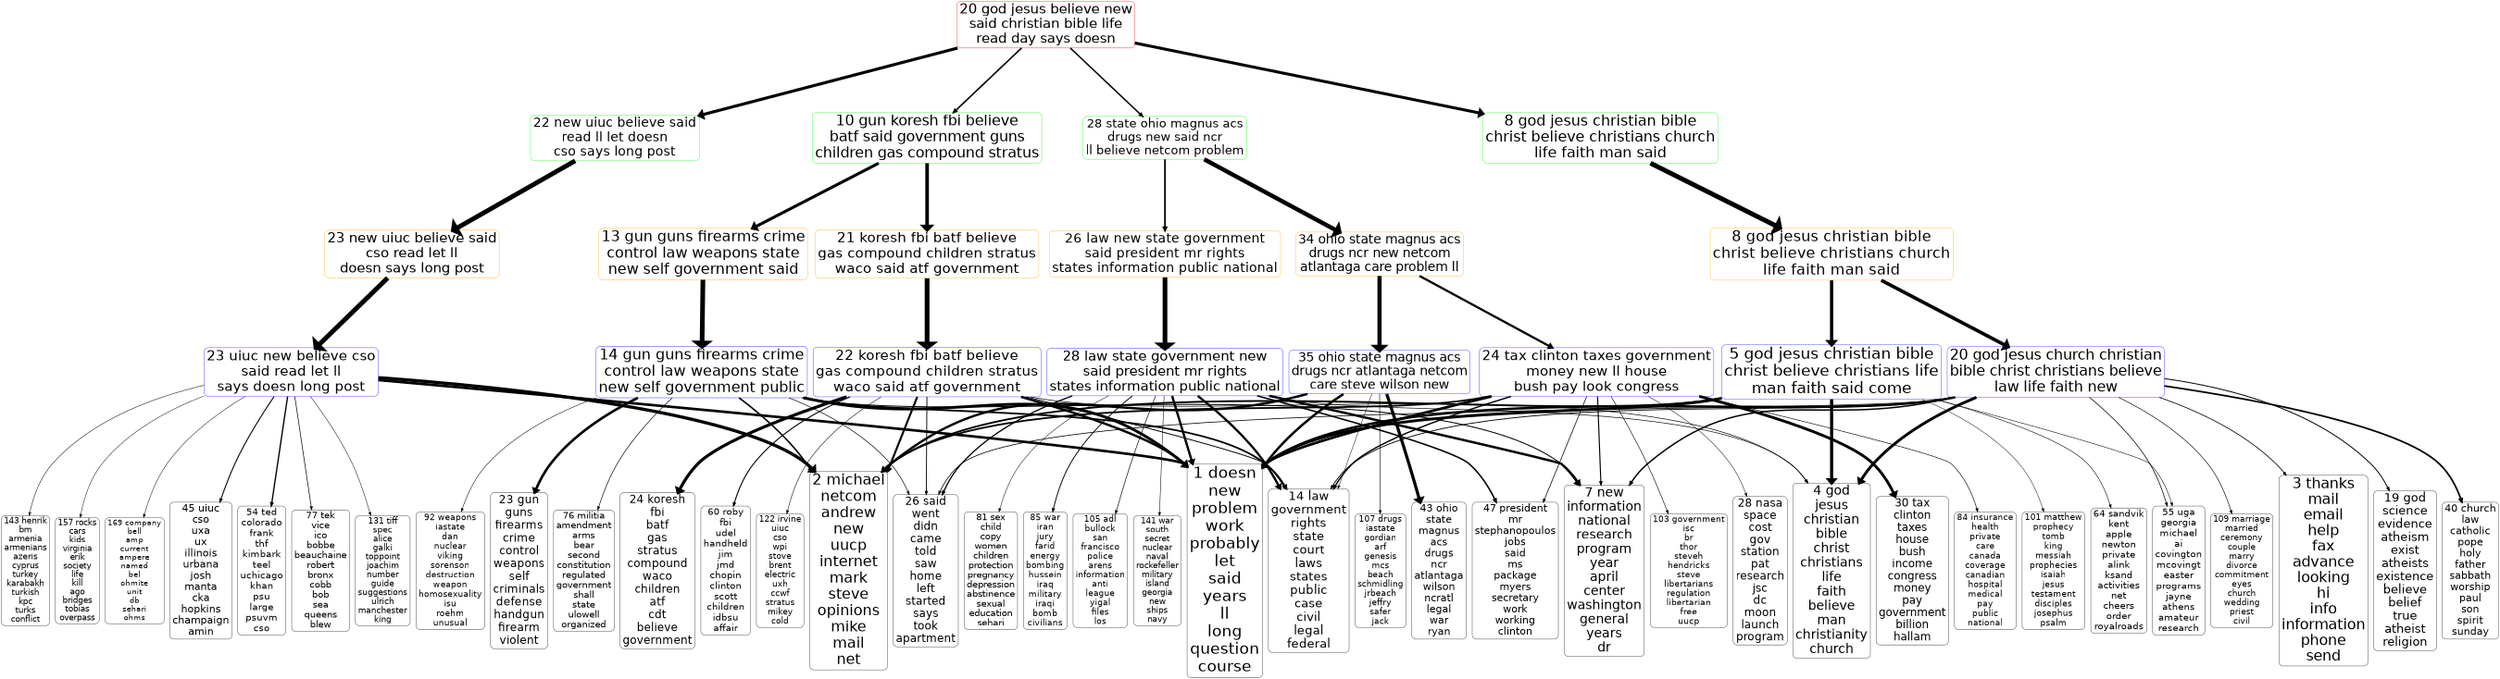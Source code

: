 digraph G {
size="18,18!";ranksep=4; ratio = auto; layers="1:2:3:4:5";
graph [fontname = "helvetica"];node [fontname = "helvetica"];edge [fontname = "helvetica"];ranksep=2.8;
"5_20" [ rank =5,fontsize =42.1973, shape=box, style="rounded", color=red, label="20 god jesus believe new
said christian bible life
read day says doesn"]
"5_20" -> "4_8" [penwidth=9.0971,dir=forward]
"4_8" [rank =6,fontsize =45.8721, shape=box, style="rounded", color=green,label="8 god jesus christian bible
christ believe christians church
life faith man said"]
"5_20" -> "4_10" [penwidth=4.7802,dir=forward]
"4_10" [rank =6,fontsize =45.0721, shape=box, style="rounded", color=green,label="10 gun koresh fbi believe
batf said government guns
children gas compound stratus"]
"5_20" -> "4_22" [penwidth=9.3557,dir=forward]
"4_22" [rank =6,fontsize =41.2823, shape=box, style="rounded", color=green,label="22 new uiuc believe said
read ll let doesn
cso says long post"]
"5_20" -> "4_28" [penwidth=4.4943,dir=forward]
"4_28" [rank =6,fontsize =38.0224, shape=box, style="rounded", color=green,label="28 state ohio magnus acs
drugs new said ncr
ll believe netcom problem"]
"4_8" [ rank =4,fontsize =45.8721, shape=box, style="rounded", color=green, label="8 god jesus christian bible
christ believe christians church
life faith man said"]
"4_8" -> "3_8" [penwidth=14.7841,dir=forward]
"3_8" [rank =5,fontsize =47.2996, shape=box, style="rounded", color=orange,label="8 god jesus christian bible
christ believe christians church
life faith man said"]
"3_8" [ rank =3,fontsize =47.2996, shape=box, style="rounded", color=orange, label="8 god jesus christian bible
christ believe christians church
life faith man said"]
"3_8" -> "2_5" [penwidth=10.2222,dir=forward]
"2_5" [rank =4,fontsize =48.7646, shape=box, style="rounded", color=blue,label="5 god jesus christian bible
christ believe christians life
man faith said come"]
"3_8" -> "2_20" [penwidth=10.8519,dir=forward]
"2_20" [rank =4,fontsize =45.0816, shape=box, style="rounded", color=blue,label="20 god jesus church christian
bible christ christians believe
law life faith new"]
"2_5" [ rank =2,fontsize =48.7646, shape=box, style="rounded", color=blue, label="5 god jesus christian bible
christ believe christians life
man faith said come"]
"2_5" -> "1_1" [penwidth=8.7148,dir=forward]
"1_1" [rank =3,fontsize =50, shape=box, style="rounded", color=black,label="1 doesn
new
problem
work
probably
let
said
years
ll
long
question
course"]
"2_5" -> "1_2" [penwidth=5.5705,dir=forward]
"1_2" [rank =3,fontsize =46.1741, shape=box, style="rounded", color=black,label="2 michael
netcom
andrew
new
uucp
internet
mark
steve
opinions
mike
mail
net"]
"2_5" -> "1_4" [penwidth=9.8213,dir=forward]
"1_4" [rank =3,fontsize =40.756, shape=box, style="rounded", color=black,label="4 god
jesus
christian
bible
christ
christians
life
faith
believe
man
christianity
church"]
"2_5" -> "1_55" [penwidth=1.5769,dir=forward]
"1_55" [rank =3,fontsize =29.6875, shape=box, style="rounded", color=black,label="55 uga
georgia
michael
ai
covington
mcovingt
easter
programs
jayne
athens
amateur
research"]
"2_5" -> "1_64" [penwidth=1.6528,dir=forward]
"1_64" [rank =3,fontsize =28.9778, shape=box, style="rounded", color=black,label="64 sandvik
kent
apple
newton
private
alink
ksand
activities
net
cheers
order
royalroads"]
"2_5" -> "1_101" [penwidth=1.3347,dir=forward]
"1_101" [rank =3,fontsize =26.8644, shape=box, style="rounded", color=black,label="101 matthew
prophecy
tomb
king
messiah
prophecies
isaiah
jesus
testament
disciples
josephus
psalm"]
"2_20" [ rank =2,fontsize =45.0816, shape=box, style="rounded", color=blue, label="20 god jesus church christian
bible christ christians believe
law life faith new"]
"2_20" -> "1_1" [penwidth=7.4565,dir=forward]
"1_1" [rank =3,fontsize =50, shape=box, style="rounded", color=black,label="1 doesn
new
problem
work
probably
let
said
years
ll
long
question
course"]
"2_20" -> "1_3" [penwidth=2.3204,dir=forward]
"1_3" [rank =3,fontsize =44.9965, shape=box, style="rounded", color=black,label="3 thanks
mail
email
help
fax
advance
looking
hi
info
information
phone
send"]
"2_20" -> "1_4" [penwidth=8.8584,dir=forward]
"1_4" [rank =3,fontsize =40.756, shape=box, style="rounded", color=black,label="4 god
jesus
christian
bible
christ
christians
life
faith
believe
man
christianity
church"]
"2_20" -> "1_7" [penwidth=4.4242,dir=forward]
"1_7" [rank =3,fontsize =40.4508, shape=box, style="rounded", color=black,label="7 new
information
national
research
program
year
april
center
washington
general
years
dr"]
"2_20" -> "1_14" [penwidth=2.6465,dir=forward]
"1_14" [rank =3,fontsize =38.5467, shape=box, style="rounded", color=black,label="14 law
government
rights
state
court
laws
states
public
case
civil
legal
federal"]
"2_20" -> "1_19" [penwidth=2.8922,dir=forward]
"1_19" [rank =3,fontsize =37.284, shape=box, style="rounded", color=black,label="19 god
science
evidence
atheism
exist
atheists
existence
believe
belief
true
atheist
religion"]
"2_20" -> "1_26" [penwidth=2.2639,dir=forward]
"1_26" [rank =3,fontsize =35.2628, shape=box, style="rounded", color=black,label="26 said
went
didn
came
told
saw
home
left
started
says
took
apartment"]
"2_20" -> "1_40" [penwidth=5.2234,dir=forward]
"1_40" [rank =3,fontsize =32.1842, shape=box, style="rounded", color=black,label="40 church
law
catholic
pope
holy
father
sabbath
worship
paul
son
spirit
sunday"]
"2_20" -> "1_55" [penwidth=2.1614,dir=forward]
"1_55" [rank =3,fontsize =29.6875, shape=box, style="rounded", color=black,label="55 uga
georgia
michael
ai
covington
mcovingt
easter
programs
jayne
athens
amateur
research"]
"2_20" -> "1_109" [penwidth=1.8373,dir=forward]
"1_109" [rank =3,fontsize =26.4759, shape=box, style="rounded", color=black,label="109 marriage
married
ceremony
couple
marry
divorce
commitment
eyes
church
wedding
priest
civil"]
"4_10" [ rank =4,fontsize =45.0721, shape=box, style="rounded", color=green, label="10 gun koresh fbi believe
batf said government guns
children gas compound stratus"]
"4_10" -> "3_13" [penwidth=9.2773,dir=forward]
"3_13" [rank =5,fontsize =45.9571, shape=box, style="rounded", color=orange,label="13 gun guns firearms crime
control law weapons state
new self government said"]
"4_10" -> "3_21" [penwidth=11.2478,dir=forward]
"3_21" [rank =5,fontsize =44.0453, shape=box, style="rounded", color=orange,label="21 koresh fbi batf believe
gas compound children stratus
waco said atf government"]
"3_13" [ rank =3,fontsize =45.9571, shape=box, style="rounded", color=orange, label="13 gun guns firearms crime
control law weapons state
new self government said"]
"3_13" -> "2_14" [penwidth=14.6155,dir=forward]
"2_14" [rank =4,fontsize =46.4877, shape=box, style="rounded", color=blue,label="14 gun guns firearms crime
control law weapons state
new self government public"]
"2_14" [ rank =2,fontsize =46.4877, shape=box, style="rounded", color=blue, label="14 gun guns firearms crime
control law weapons state
new self government public"]
"2_14" -> "1_1" [penwidth=8.8402,dir=forward]
"1_1" [rank =3,fontsize =50, shape=box, style="rounded", color=black,label="1 doesn
new
problem
work
probably
let
said
years
ll
long
question
course"]
"2_14" -> "1_2" [penwidth=4.8125,dir=forward]
"1_2" [rank =3,fontsize =46.1741, shape=box, style="rounded", color=black,label="2 michael
netcom
andrew
new
uucp
internet
mark
steve
opinions
mike
mail
net"]
"2_14" -> "1_7" [penwidth=3.0052,dir=forward]
"1_7" [rank =3,fontsize =40.4508, shape=box, style="rounded", color=black,label="7 new
information
national
research
program
year
april
center
washington
general
years
dr"]
"2_14" -> "1_14" [penwidth=5.3489,dir=forward]
"1_14" [rank =3,fontsize =38.5467, shape=box, style="rounded", color=black,label="14 law
government
rights
state
court
laws
states
public
case
civil
legal
federal"]
"2_14" -> "1_23" [penwidth=7.9301,dir=forward]
"1_23" [rank =3,fontsize =36.0426, shape=box, style="rounded", color=black,label="23 gun
guns
firearms
crime
control
weapons
self
criminals
defense
handgun
firearm
violent"]
"2_14" -> "1_26" [penwidth=1.9489,dir=forward]
"1_26" [rank =3,fontsize =35.2628, shape=box, style="rounded", color=black,label="26 said
went
didn
came
told
saw
home
left
started
says
took
apartment"]
"2_14" -> "1_76" [penwidth=1.9264,dir=forward]
"1_76" [rank =3,fontsize =28.2238, shape=box, style="rounded", color=black,label="76 militia
amendment
arms
bear
second
constitution
regulated
government
shall
state
ulowell
organized"]
"2_14" -> "1_92" [penwidth=1.5217,dir=forward]
"1_92" [rank =3,fontsize =27.1228, shape=box, style="rounded", color=black,label="92 weapons
iastate
dan
nuclear
viking
sorenson
destruction
weapon
homosexuality
isu
roehm
unusual"]
"3_21" [ rank =3,fontsize =44.0453, shape=box, style="rounded", color=orange, label="21 koresh fbi batf believe
gas compound children stratus
waco said atf government"]
"3_21" -> "2_22" [penwidth=14.8249,dir=forward]
"2_22" [rank =4,fontsize =44.7156, shape=box, style="rounded", color=blue,label="22 koresh fbi batf believe
gas compound children stratus
waco said atf government"]
"2_22" [ rank =2,fontsize =44.7156, shape=box, style="rounded", color=blue, label="22 koresh fbi batf believe
gas compound children stratus
waco said atf government"]
"2_22" -> "1_1" [penwidth=7.3356,dir=forward]
"1_1" [rank =3,fontsize =50, shape=box, style="rounded", color=black,label="1 doesn
new
problem
work
probably
let
said
years
ll
long
question
course"]
"2_22" -> "1_2" [penwidth=6.2786,dir=forward]
"1_2" [rank =3,fontsize =46.1741, shape=box, style="rounded", color=black,label="2 michael
netcom
andrew
new
uucp
internet
mark
steve
opinions
mike
mail
net"]
"2_22" -> "1_4" [penwidth=1.9562,dir=forward]
"1_4" [rank =3,fontsize =40.756, shape=box, style="rounded", color=black,label="4 god
jesus
christian
bible
christ
christians
life
faith
believe
man
christianity
church"]
"2_22" -> "1_14" [penwidth=2.8336,dir=forward]
"1_14" [rank =3,fontsize =38.5467, shape=box, style="rounded", color=black,label="14 law
government
rights
state
court
laws
states
public
case
civil
legal
federal"]
"2_22" -> "1_24" [penwidth=9.5292,dir=forward]
"1_24" [rank =3,fontsize =35.9525, shape=box, style="rounded", color=black,label="24 koresh
fbi
batf
gas
stratus
compound
waco
children
atf
cdt
believe
government"]
"2_22" -> "1_26" [penwidth=2.6477,dir=forward]
"1_26" [rank =3,fontsize =35.2628, shape=box, style="rounded", color=black,label="26 said
went
didn
came
told
saw
home
left
started
says
took
apartment"]
"2_22" -> "1_60" [penwidth=3.2127,dir=forward]
"1_60" [rank =3,fontsize =29.5728, shape=box, style="rounded", color=black,label="60 roby
fbi
udel
handheld
jim
jmd
chopin
clinton
scott
children
idbsu
affair"]
"2_22" -> "1_122" [penwidth=1.5779,dir=forward]
"1_122" [rank =3,fontsize =26.0831, shape=box, style="rounded", color=black,label="122 irvine
uiuc
cso
wpi
stove
brent
electric
uxh
ccwf
stratus
mikey
cold"]
"4_22" [ rank =4,fontsize =41.2823, shape=box, style="rounded", color=green, label="22 new uiuc believe said
read ll let doesn
cso says long post"]
"4_22" -> "3_23" [penwidth=14.4985,dir=forward]
"3_23" [rank =5,fontsize =42.8073, shape=box, style="rounded", color=orange,label="23 new uiuc believe said
cso read let ll
doesn says long post"]
"3_23" [ rank =3,fontsize =42.8073, shape=box, style="rounded", color=orange, label="23 new uiuc believe said
cso read let ll
doesn says long post"]
"3_23" -> "2_23" [penwidth=14.7257,dir=forward]
"2_23" [rank =4,fontsize =43.7871, shape=box, style="rounded", color=blue,label="23 uiuc new believe cso
said read let ll
says doesn long post"]
"2_23" [ rank =2,fontsize =43.7871, shape=box, style="rounded", color=blue, label="23 uiuc new believe cso
said read let ll
says doesn long post"]
"2_23" -> "1_1" [penwidth=7.9784,dir=forward]
"1_1" [rank =3,fontsize =50, shape=box, style="rounded", color=black,label="1 doesn
new
problem
work
probably
let
said
years
ll
long
question
course"]
"2_23" -> "1_2" [penwidth=9.9549,dir=forward]
"1_2" [rank =3,fontsize =46.1741, shape=box, style="rounded", color=black,label="2 michael
netcom
andrew
new
uucp
internet
mark
steve
opinions
mike
mail
net"]
"2_23" -> "1_45" [penwidth=3.1247,dir=forward]
"1_45" [rank =3,fontsize =31.532, shape=box, style="rounded", color=black,label="45 uiuc
cso
uxa
ux
illinois
urbana
josh
manta
cka
hopkins
champaign
amin"]
"2_23" -> "1_54" [penwidth=4.0274,dir=forward]
"1_54" [rank =3,fontsize =29.7916, shape=box, style="rounded", color=black,label="54 ted
colorado
frank
thf
kimbark
teel
uchicago
khan
psu
large
psuvm
cso"]
"2_23" -> "1_77" [penwidth=2.0243,dir=forward]
"1_77" [rank =3,fontsize =27.9694, shape=box, style="rounded", color=black,label="77 tek
vice
ico
bobbe
beauchaine
robert
bronx
cobb
bob
sea
queens
blew"]
"2_23" -> "1_131" [penwidth=1.4105,dir=forward]
"1_131" [rank =3,fontsize =25.559, shape=box, style="rounded", color=black,label="131 tiff
spec
alice
galki
toppoint
joachim
number
guide
suggestions
ulrich
manchester
king"]
"2_23" -> "1_143" [penwidth=1.4565,dir=forward]
"1_143" [rank =3,fontsize =25.1701, shape=box, style="rounded", color=black,label="143 henrik
bm
armenia
armenians
azeris
cyprus
turkey
karabakh
turkish
kpc
turks
conflict"]
"2_23" -> "1_157" [penwidth=1.363,dir=forward]
"1_157" [rank =3,fontsize =24.7109, shape=box, style="rounded", color=black,label="157 rocks
cars
kids
virginia
erik
society
life
kill
ago
bridges
tobias
overpass"]
"2_23" -> "1_169" [penwidth=1.363,dir=forward]
"1_169" [rank =3,fontsize =24.4399, shape=box, style="rounded", color=black,label="169 company
bell
amp
current
ampere
named
bel
ohmite
unit
db
sehari
ohms"]
"4_28" [ rank =4,fontsize =38.0224, shape=box, style="rounded", color=green, label="28 state ohio magnus acs
drugs new said ncr
ll believe netcom problem"]
"4_28" -> "3_26" [penwidth=5.3828,dir=forward]
"3_26" [rank =5,fontsize =41.861, shape=box, style="rounded", color=orange,label="26 law new state government
said president mr rights
states information public national"]
"4_28" -> "3_34" [penwidth=13.3612,dir=forward]
"3_34" [rank =5,fontsize =39.4265, shape=box, style="rounded", color=orange,label="34 ohio state magnus acs
drugs ncr new netcom
atlantaga care problem ll"]
"3_26" [ rank =3,fontsize =41.861, shape=box, style="rounded", color=orange, label="26 law new state government
said president mr rights
states information public national"]
"3_26" -> "2_28" [penwidth=14.6249,dir=forward]
"2_28" [rank =4,fontsize =42.9959, shape=box, style="rounded", color=blue,label="28 law state government new
said president mr rights
states information public national"]
"2_28" [ rank =2,fontsize =42.9959, shape=box, style="rounded", color=blue, label="28 law state government new
said president mr rights
states information public national"]
"2_28" -> "1_1" [penwidth=7.1628,dir=forward]
"1_1" [rank =3,fontsize =50, shape=box, style="rounded", color=black,label="1 doesn
new
problem
work
probably
let
said
years
ll
long
question
course"]
"2_28" -> "1_4" [penwidth=1.9239,dir=forward]
"1_4" [rank =3,fontsize =40.756, shape=box, style="rounded", color=black,label="4 god
jesus
christian
bible
christ
christians
life
faith
believe
man
christianity
church"]
"2_28" -> "1_7" [penwidth=7.4479,dir=forward]
"1_7" [rank =3,fontsize =40.4508, shape=box, style="rounded", color=black,label="7 new
information
national
research
program
year
april
center
washington
general
years
dr"]
"2_28" -> "1_14" [penwidth=7.0201,dir=forward]
"1_14" [rank =3,fontsize =38.5467, shape=box, style="rounded", color=black,label="14 law
government
rights
state
court
laws
states
public
case
civil
legal
federal"]
"2_28" -> "1_26" [penwidth=3.8739,dir=forward]
"1_26" [rank =3,fontsize =35.2628, shape=box, style="rounded", color=black,label="26 said
went
didn
came
told
saw
home
left
started
says
took
apartment"]
"2_28" -> "1_47" [penwidth=4.6681,dir=forward]
"1_47" [rank =3,fontsize =31.3843, shape=box, style="rounded", color=black,label="47 president
mr
stephanopoulos
jobs
said
ms
package
myers
secretary
work
working
clinton"]
"2_28" -> "1_81" [penwidth=1.4266,dir=forward]
"1_81" [rank =3,fontsize =27.6331, shape=box, style="rounded", color=black,label="81 sex
child
copy
women
children
protection
pregnancy
depression
abstinence
sexual
education
sehari"]
"2_28" -> "1_85" [penwidth=2.762,dir=forward]
"1_85" [rank =3,fontsize =27.3413, shape=box, style="rounded", color=black,label="85 war
iran
jury
farid
energy
bombing
hussein
iraq
military
iraqi
bomb
civilians"]
"2_28" -> "1_105" [penwidth=1.9239,dir=forward]
"1_105" [rank =3,fontsize =26.6179, shape=box, style="rounded", color=black,label="105 adl
bullock
san
francisco
police
arens
information
anti
league
yigal
files
los"]
"2_28" -> "1_141" [penwidth=1.5466,dir=forward]
"1_141" [rank =3,fontsize =25.2111, shape=box, style="rounded", color=black,label="141 war
south
secret
nuclear
naval
rockefeller
military
island
georgia
new
ships
navy"]
"3_34" [ rank =3,fontsize =39.4265, shape=box, style="rounded", color=orange, label="34 ohio state magnus acs
drugs ncr new netcom
atlantaga care problem ll"]
"3_34" -> "2_24" [penwidth=6.8146,dir=forward]
"2_24" [rank =4,fontsize =43.6974, shape=box, style="rounded", color=blue,label="24 tax clinton taxes government
money new ll house
bush pay look congress"]
"3_34" -> "2_35" [penwidth=12.9653,dir=forward]
"2_35" [rank =4,fontsize =39.3271, shape=box, style="rounded", color=blue,label="35 ohio state magnus acs
drugs ncr atlantaga netcom
care steve wilson new"]
"2_24" [ rank =2,fontsize =43.6974, shape=box, style="rounded", color=blue, label="24 tax clinton taxes government
money new ll house
bush pay look congress"]
"2_24" -> "1_1" [penwidth=8.2188,dir=forward]
"1_1" [rank =3,fontsize =50, shape=box, style="rounded", color=black,label="1 doesn
new
problem
work
probably
let
said
years
ll
long
question
course"]
"2_24" -> "1_2" [penwidth=5.3819,dir=forward]
"1_2" [rank =3,fontsize =46.1741, shape=box, style="rounded", color=black,label="2 michael
netcom
andrew
new
uucp
internet
mark
steve
opinions
mike
mail
net"]
"2_24" -> "1_7" [penwidth=3.3602,dir=forward]
"1_7" [rank =3,fontsize =40.4508, shape=box, style="rounded", color=black,label="7 new
information
national
research
program
year
april
center
washington
general
years
dr"]
"2_24" -> "1_14" [penwidth=4.2702,dir=forward]
"1_14" [rank =3,fontsize =38.5467, shape=box, style="rounded", color=black,label="14 law
government
rights
state
court
laws
states
public
case
civil
legal
federal"]
"2_24" -> "1_28" [penwidth=1.4073,dir=forward]
"1_28" [rank =3,fontsize =34.9684, shape=box, style="rounded", color=black,label="28 nasa
space
cost
gov
station
pat
research
jsc
dc
moon
launch
program"]
"2_24" -> "1_30" [penwidth=8.7579,dir=forward]
"1_30" [rank =3,fontsize =34.5462, shape=box, style="rounded", color=black,label="30 tax
clinton
taxes
house
bush
income
congress
money
pay
government
billion
hallam"]
"2_24" -> "1_47" [penwidth=2.1411,dir=forward]
"1_47" [rank =3,fontsize =31.3843, shape=box, style="rounded", color=black,label="47 president
mr
stephanopoulos
jobs
said
ms
package
myers
secretary
work
working
clinton"]
"2_24" -> "1_84" [penwidth=1.8008,dir=forward]
"1_84" [rank =3,fontsize =27.3474, shape=box, style="rounded", color=black,label="84 insurance
health
private
care
canada
coverage
canadian
hospital
medical
pay
public
national"]
"2_24" -> "1_103" [penwidth=1.7564,dir=forward]
"1_103" [rank =3,fontsize =26.794, shape=box, style="rounded", color=black,label="103 government
isc
br
thor
steveh
hendricks
steve
libertarians
regulation
libertarian
free
uucp"]
"2_35" [ rank =2,fontsize =39.3271, shape=box, style="rounded", color=blue, label="35 ohio state magnus acs
drugs ncr atlantaga netcom
care steve wilson new"]
"2_35" -> "1_1" [penwidth=7.562,dir=forward]
"1_1" [rank =3,fontsize =50, shape=box, style="rounded", color=black,label="1 doesn
new
problem
work
probably
let
said
years
ll
long
question
course"]
"2_35" -> "1_2" [penwidth=7.2312,dir=forward]
"1_2" [rank =3,fontsize =46.1741, shape=box, style="rounded", color=black,label="2 michael
netcom
andrew
new
uucp
internet
mark
steve
opinions
mike
mail
net"]
"2_35" -> "1_14" [penwidth=1.3422,dir=forward]
"1_14" [rank =3,fontsize =38.5467, shape=box, style="rounded", color=black,label="14 law
government
rights
state
court
laws
states
public
case
civil
legal
federal"]
"2_35" -> "1_43" [penwidth=9.6318,dir=forward]
"1_43" [rank =3,fontsize =31.7727, shape=box, style="rounded", color=black,label="43 ohio
state
magnus
acs
drugs
ncr
atlantaga
wilson
ncratl
legal
war
ryan"]
"2_35" -> "1_107" [penwidth=1.7709,dir=forward]
"1_107" [rank =3,fontsize =26.5751, shape=box, style="rounded", color=black,label="107 drugs
iastate
gordian
arf
genesis
mcs
beach
schmidling
jrbeach
jeffry
safer
jack"]
{rank=same; "1_1" "1_2" "1_4" "1_55" "1_64" "1_101" "1_1" "1_3" "1_4" "1_7" "1_14" "1_19" "1_26" "1_40" "1_55" "1_109" "1_1" "1_2" "1_7" "1_14" "1_23" "1_26" "1_76" "1_92" "1_1" "1_2" "1_4" "1_14" "1_24" "1_26" "1_60" "1_122" "1_1" "1_2" "1_45" "1_54" "1_77" "1_131" "1_143" "1_157" "1_169" "1_1" "1_4" "1_7" "1_14" "1_26" "1_47" "1_81" "1_85" "1_105" "1_141" "1_1" "1_2" "1_7" "1_14" "1_28" "1_30" "1_47" "1_84" "1_103" "1_1" "1_2" "1_14" "1_43" "1_107"}{rank=same; "2_5" "2_20" "2_5" "2_20" "2_14" "2_14" "2_22" "2_22" "2_23" "2_23" "2_28" "2_28" "2_24" "2_35" "2_24" "2_35"}{rank=same; "3_8" "3_8" "3_13" "3_21" "3_13" "3_21" "3_23" "3_23" "3_26" "3_34" "3_26" "3_34"}{rank=same; "4_8" "4_10" "4_22" "4_28" "4_8" "4_10" "4_22" "4_28"}{rank=same; "5_20"}}